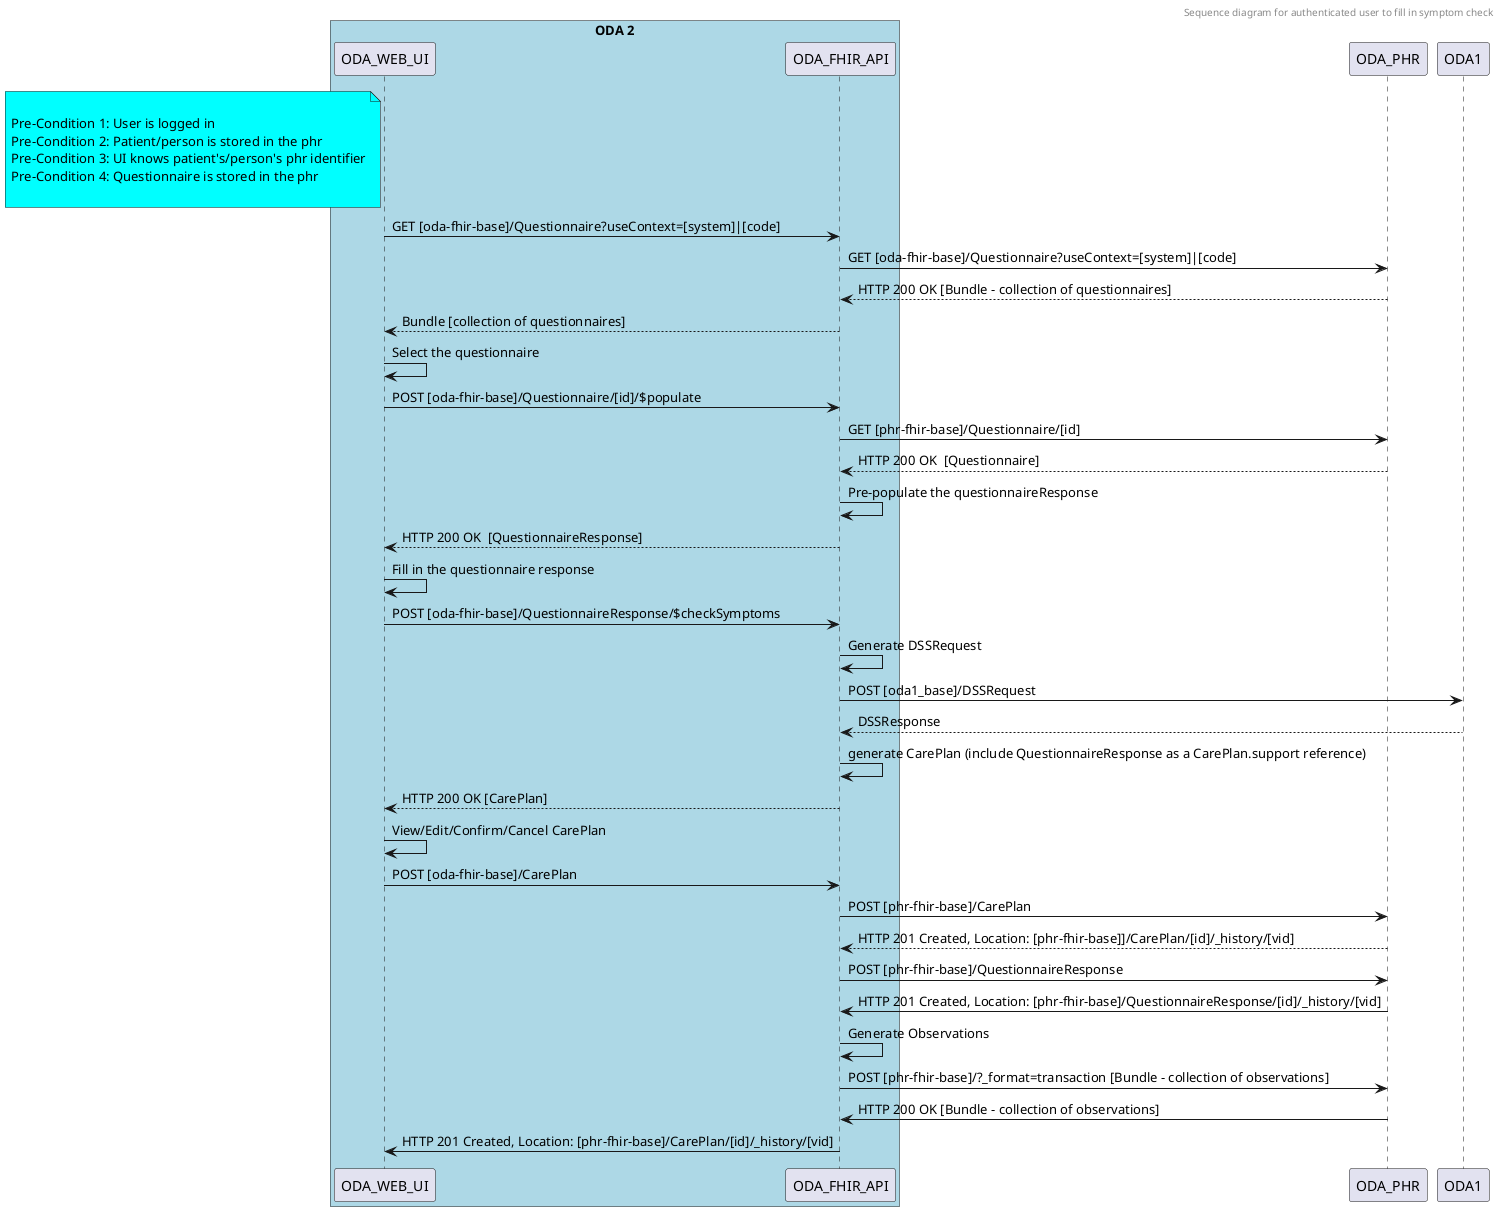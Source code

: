 @startuml
header
Sequence diagram for authenticated user to fill in symptom check
endheader

participant ODA_WEB_UI
participant ODA_FHIR_API

note left of ODA_WEB_UI #aqua

Pre-Condition 1: User is logged in
Pre-Condition 2: Patient/person is stored in the phr
Pre-Condition 3: UI knows patient's/person's phr identifier
Pre-Condition 4: Questionnaire is stored in the phr

end note

box "ODA 2" #LightBlue
	participant ODA_WEB_UI
	participant ODA_FHIR_API
end box

ODA_WEB_UI -> ODA_FHIR_API: GET [oda-fhir-base]/Questionnaire?useContext=[system]|[code]
ODA_FHIR_API -> ODA_PHR: GET [oda-fhir-base]/Questionnaire?useContext=[system]|[code]
ODA_FHIR_API <-- ODA_PHR: HTTP 200 OK [Bundle - collection of questionnaires]
ODA_WEB_UI <-- ODA_FHIR_API: Bundle [collection of questionnaires]

ODA_WEB_UI -> ODA_WEB_UI: Select the questionnaire
ODA_WEB_UI -> ODA_FHIR_API: POST [oda-fhir-base]/Questionnaire/[id]/$populate
ODA_FHIR_API -> ODA_PHR: GET [phr-fhir-base]/Questionnaire/[id]
ODA_FHIR_API <-- ODA_PHR : HTTP 200 OK  [Questionnaire]
ODA_FHIR_API -> ODA_FHIR_API: Pre-populate the questionnaireResponse
ODA_WEB_UI <-- ODA_FHIR_API: HTTP 200 OK  [QuestionnaireResponse]

ODA_WEB_UI -> ODA_WEB_UI: Fill in the questionnaire response
ODA_WEB_UI -> ODA_FHIR_API: POST [oda-fhir-base]/QuestionnaireResponse/$checkSymptoms
ODA_FHIR_API -> ODA_FHIR_API: Generate DSSRequest
ODA_FHIR_API -> ODA1: POST [oda1_base]/DSSRequest
ODA_FHIR_API <-- ODA1: DSSResponse
ODA_FHIR_API -> ODA_FHIR_API: generate CarePlan (include QuestionnaireResponse as a CarePlan.support reference)
ODA_WEB_UI <-- ODA_FHIR_API: HTTP 200 OK [CarePlan]

ODA_WEB_UI -> ODA_WEB_UI: View/Edit/Confirm/Cancel CarePlan
ODA_WEB_UI -> ODA_FHIR_API: POST [oda-fhir-base]/CarePlan
ODA_FHIR_API -> ODA_PHR: POST [phr-fhir-base]/CarePlan
ODA_FHIR_API <-- ODA_PHR: HTTP 201 Created, Location: [phr-fhir-base]]/CarePlan/[id]/_history/[vid]
ODA_FHIR_API -> ODA_PHR: POST [phr-fhir-base]/QuestionnaireResponse
ODA_FHIR_API <- ODA_PHR: HTTP 201 Created, Location: [phr-fhir-base]/QuestionnaireResponse/[id]/_history/[vid]
ODA_FHIR_API -> ODA_FHIR_API: Generate Observations
ODA_FHIR_API -> ODA_PHR: POST [phr-fhir-base]/?_format=transaction [Bundle - collection of observations]
ODA_FHIR_API <- ODA_PHR: HTTP 200 OK [Bundle - collection of observations]
ODA_WEB_UI <- ODA_FHIR_API: HTTP 201 Created, Location: [phr-fhir-base]/CarePlan/[id]/_history/[vid]
@enduml